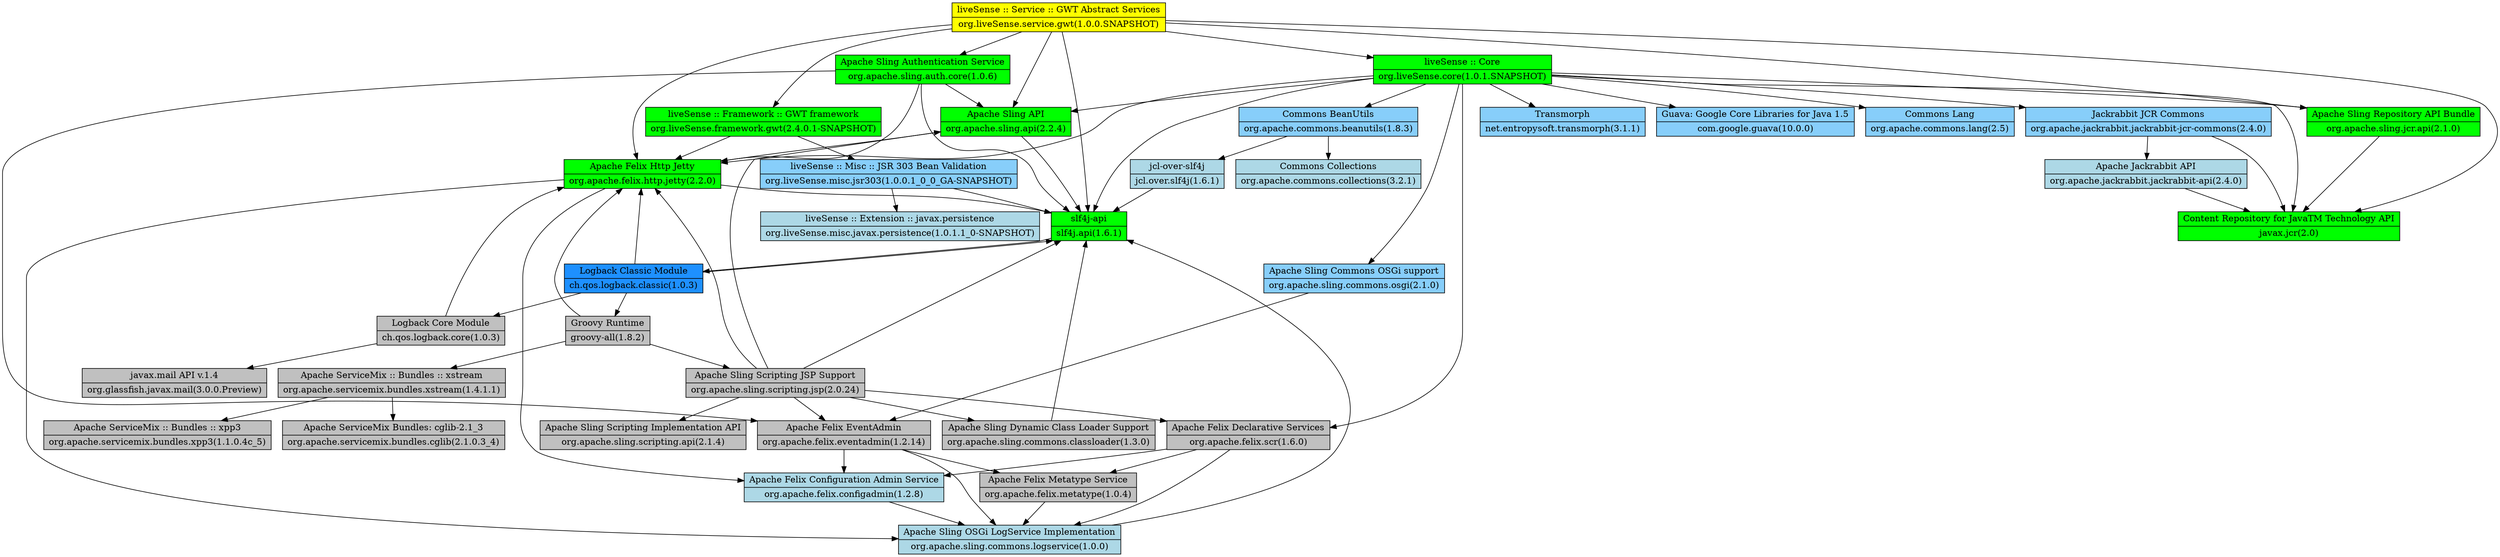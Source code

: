 digraph {
	node[shape=record];
node  [style=filled, fillcolor=yellow, label="{liveSense :: Service :: GWT Abstract Services | org.liveSense.service.gwt(1.0.0.SNAPSHOT)}"] org_liveSense_service_gwt;
node [style=filled, fillcolor=green, label= "{Apache Sling API | org.apache.sling.api(2.2.4)}"] org_apache_sling_api;
node [style=filled, fillcolor=green, label= "{Apache Sling Authentication Service | org.apache.sling.auth.core(1.0.6)}"] org_apache_sling_auth_core;
node [style=filled, fillcolor=green, label= "{Content Repository for JavaTM Technology API | javax.jcr(2.0)}"] javax_jcr;
node [style=filled, fillcolor=green, label= "{Apache Sling Repository API Bundle | org.apache.sling.jcr.api(2.1.0)}"] org_apache_sling_jcr_api;
node [style=filled, fillcolor=green, label= "{Apache Felix Http Jetty | org.apache.felix.http.jetty(2.2.0)}"] org_apache_felix_http_jetty;
node [style=filled, fillcolor=green, label= "{liveSense :: Core | org.liveSense.core(1.0.1.SNAPSHOT)}"] org_liveSense_core;
node [style=filled, fillcolor=green, label= "{liveSense :: Framework :: GWT framework | org.liveSense.framework.gwt(2.4.0.1-SNAPSHOT)}"] org_liveSense_framework_gwt;
node [style=filled, fillcolor=green, label= "{slf4j-api | slf4j.api(1.6.1)}"] slf4j_api;
org_liveSense_service_gwt -> org_apache_sling_api;
org_apache_sling_api -> org_apache_felix_http_jetty;
	node [style=filled, fillcolor=lightblue, label= "{Apache Sling OSGi LogService Implementation | org.apache.sling.commons.logservice(1.0.0)}"] org_apache_sling_commons_logservice;
	node [style=filled, fillcolor=lightblue, label= "{Apache Felix Configuration Admin Service | org.apache.felix.configadmin(1.2.8)}"] org_apache_felix_configadmin;
	org_apache_felix_http_jetty -> org_apache_sling_commons_logservice;
		org_apache_sling_commons_logservice -> slf4j_api;
			node [style=filled, fillcolor=dodgerblue, label= "{Logback Classic Module | ch.qos.logback.classic(1.0.3)}"] ch_qos_logback_classic;
			slf4j_api -> ch_qos_logback_classic;
				node [style=filled, fillcolor=silver, label= "{Logback Core Module | ch.qos.logback.core(1.0.3)}"] ch_qos_logback_core;
				node [style=filled, fillcolor=silver, label= "{Groovy Runtime | groovy-all(1.8.2)}"] groovy_all;
				ch_qos_logback_classic -> ch_qos_logback_core;
					node [style=filled, fillcolor=silver, label= "{javax.mail API v.1.4 | org.glassfish.javax.mail(3.0.0.Preview)}"] org_glassfish_javax_mail;
					ch_qos_logback_core -> org_glassfish_javax_mail;
					ch_qos_logback_core -> org_apache_felix_http_jetty;
				ch_qos_logback_classic -> org_apache_felix_http_jetty;
				ch_qos_logback_classic -> slf4j_api;
				ch_qos_logback_classic -> groovy_all;
					node [style=filled, fillcolor=silver, label= "{Apache ServiceMix :: Bundles :: xstream | org.apache.servicemix.bundles.xstream(1.4.1.1)}"] org_apache_servicemix_bundles_xstream;
					node [style=filled, fillcolor=silver, label= "{Apache Sling Scripting JSP Support | org.apache.sling.scripting.jsp(2.0.24)}"] org_apache_sling_scripting_jsp;
					groovy_all -> org_apache_servicemix_bundles_xstream;
						node [style=filled, fillcolor=silver, label= "{Apache ServiceMix :: Bundles :: xpp3 | org.apache.servicemix.bundles.xpp3(1.1.0.4c_5)}"] org_apache_servicemix_bundles_xpp3;
						node [style=filled, fillcolor=silver, label= "{Apache ServiceMix Bundles: cglib-2.1_3 | org.apache.servicemix.bundles.cglib(2.1.0.3_4)}"] org_apache_servicemix_bundles_cglib;
						org_apache_servicemix_bundles_xstream -> org_apache_servicemix_bundles_xpp3;
						org_apache_servicemix_bundles_xstream -> org_apache_servicemix_bundles_cglib;
					groovy_all -> org_apache_felix_http_jetty;
					groovy_all -> org_apache_sling_scripting_jsp;
						node [style=filled, fillcolor=silver, label= "{Apache Felix Declarative Services | org.apache.felix.scr(1.6.0)}"] org_apache_felix_scr;
						node [style=filled, fillcolor=silver, label= "{Apache Sling Dynamic Class Loader Support | org.apache.sling.commons.classloader(1.3.0)}"] org_apache_sling_commons_classloader;
						node [style=filled, fillcolor=silver, label= "{Apache Sling Scripting Implementation API | org.apache.sling.scripting.api(2.1.4)}"] org_apache_sling_scripting_api;
						node [style=filled, fillcolor=silver, label= "{Apache Felix EventAdmin | org.apache.felix.eventadmin(1.2.14)}"] org_apache_felix_eventadmin;
						org_apache_sling_scripting_jsp -> org_apache_felix_scr;
							node [style=filled, fillcolor=silver, label= "{Apache Felix Metatype Service | org.apache.felix.metatype(1.0.4)}"] org_apache_felix_metatype;
							org_apache_felix_scr -> org_apache_felix_metatype;
								org_apache_felix_metatype -> org_apache_sling_commons_logservice;
							org_apache_felix_scr -> org_apache_sling_commons_logservice;
							org_apache_felix_scr -> org_apache_felix_configadmin;
								org_apache_felix_configadmin -> org_apache_sling_commons_logservice;
						org_apache_sling_scripting_jsp -> org_apache_sling_api;
						org_apache_sling_scripting_jsp -> org_apache_sling_commons_classloader;
							org_apache_sling_commons_classloader -> slf4j_api;
						org_apache_sling_scripting_jsp -> org_apache_felix_http_jetty;
						org_apache_sling_scripting_jsp -> org_apache_sling_scripting_api;
						org_apache_sling_scripting_jsp -> slf4j_api;
						org_apache_sling_scripting_jsp -> org_apache_felix_eventadmin;
							org_apache_felix_eventadmin -> org_apache_felix_metatype;
							org_apache_felix_eventadmin -> org_apache_sling_commons_logservice;
							org_apache_felix_eventadmin -> org_apache_felix_configadmin;
	org_apache_felix_http_jetty -> slf4j_api;
	org_apache_felix_http_jetty -> org_apache_felix_configadmin;
org_apache_sling_api -> slf4j_api;
org_liveSense_service_gwt -> org_apache_sling_auth_core;
org_apache_sling_auth_core -> org_apache_felix_http_jetty;
org_apache_sling_auth_core -> org_apache_sling_api;
org_apache_sling_auth_core -> slf4j_api;
org_apache_sling_auth_core -> org_apache_felix_eventadmin;
org_liveSense_service_gwt -> javax_jcr;
org_liveSense_service_gwt -> org_apache_sling_jcr_api;
org_apache_sling_jcr_api -> javax_jcr;
org_liveSense_service_gwt -> org_apache_felix_http_jetty;
org_liveSense_service_gwt -> org_liveSense_core;
node [style=filled, fillcolor=lightskyblue, label= "{Jackrabbit JCR Commons | org.apache.jackrabbit.jackrabbit-jcr-commons(2.4.0)}"] org_apache_jackrabbit_jackrabbit_jcr_commons;
node [style=filled, fillcolor=lightskyblue, label= "{Commons BeanUtils | org.apache.commons.beanutils(1.8.3)}"] org_apache_commons_beanutils;
node [style=filled, fillcolor=lightskyblue, label= "{Apache Sling Commons OSGi support | org.apache.sling.commons.osgi(2.1.0)}"] org_apache_sling_commons_osgi;
node [style=filled, fillcolor=lightskyblue, label= "{Transmorph | net.entropysoft.transmorph(3.1.1)}"] net_entropysoft_transmorph;
node [style=filled, fillcolor=lightskyblue, label= "{Guava: Google Core Libraries for Java 1.5 | com.google.guava(10.0.0)}"] com_google_guava;
node [style=filled, fillcolor=lightskyblue, label= "{Commons Lang | org.apache.commons.lang(2.5)}"] org_apache_commons_lang;
org_liveSense_core -> org_apache_felix_scr;
org_liveSense_core -> org_apache_jackrabbit_jackrabbit_jcr_commons;
	node [style=filled, fillcolor=lightblue, label= "{Apache Jackrabbit API | org.apache.jackrabbit.jackrabbit-api(2.4.0)}"] org_apache_jackrabbit_jackrabbit_api;
	org_apache_jackrabbit_jackrabbit_jcr_commons -> javax_jcr;
	org_apache_jackrabbit_jackrabbit_jcr_commons -> org_apache_jackrabbit_jackrabbit_api;
		org_apache_jackrabbit_jackrabbit_api -> javax_jcr;
org_liveSense_core -> org_apache_commons_beanutils;
	node [style=filled, fillcolor=lightblue, label= "{Commons Collections | org.apache.commons.collections(3.2.1)}"] org_apache_commons_collections;
	node [style=filled, fillcolor=lightblue, label= "{jcl-over-slf4j | jcl.over.slf4j(1.6.1)}"] jcl_over_slf4j;
	org_apache_commons_beanutils -> org_apache_commons_collections;
	org_apache_commons_beanutils -> jcl_over_slf4j;
		jcl_over_slf4j -> slf4j_api;
org_liveSense_core -> javax_jcr;
org_liveSense_core -> org_apache_sling_jcr_api;
org_liveSense_core -> org_apache_sling_commons_osgi;
	org_apache_sling_commons_osgi -> org_apache_felix_eventadmin;
org_liveSense_core -> org_apache_felix_http_jetty;
org_liveSense_core -> net_entropysoft_transmorph;
org_liveSense_core -> com_google_guava;
org_liveSense_core -> org_apache_sling_api;
org_liveSense_core -> org_apache_commons_lang;
org_liveSense_core -> slf4j_api;
org_liveSense_service_gwt -> org_liveSense_framework_gwt;
node [style=filled, fillcolor=lightskyblue, label= "{liveSense :: Misc :: JSR 303 Bean Validation | org.liveSense.misc.jsr303(1.0.0.1_0_0_GA-SNAPSHOT)}"] org_liveSense_misc_jsr303;
org_liveSense_framework_gwt -> org_apache_felix_http_jetty;
org_liveSense_framework_gwt -> org_liveSense_misc_jsr303;
	node [style=filled, fillcolor=lightblue, label= "{liveSense :: Extension :: javax.persistence | org.liveSense.misc.javax.persistence(1.0.1.1_0-SNAPSHOT)}"] org_liveSense_misc_javax_persistence;
	org_liveSense_misc_jsr303 -> org_liveSense_misc_javax_persistence;
	org_liveSense_misc_jsr303 -> slf4j_api;
org_liveSense_service_gwt -> slf4j_api;
}

